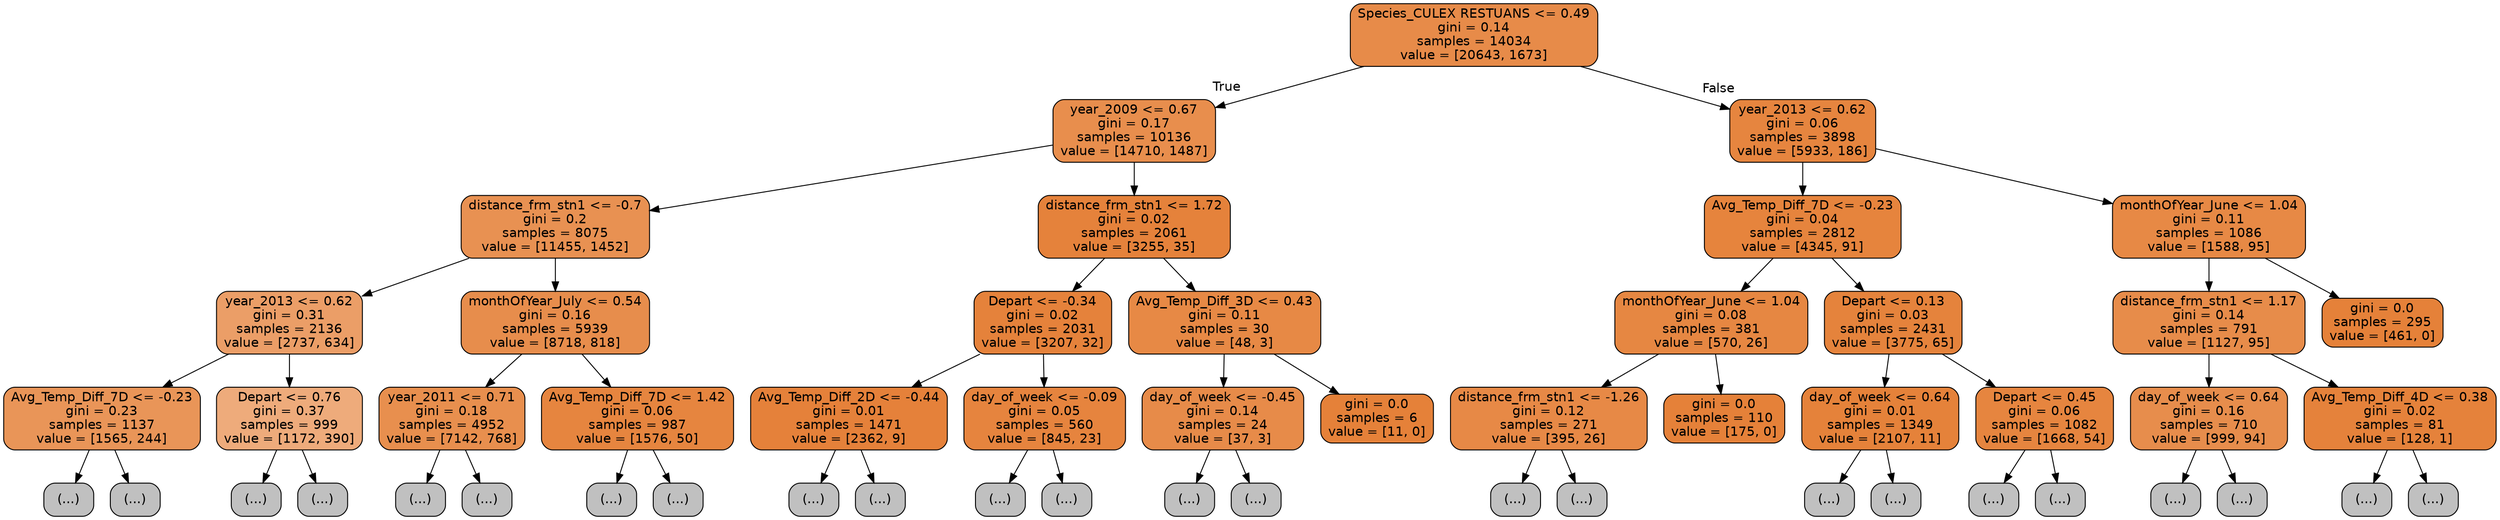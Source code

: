 digraph Tree {
node [shape=box, style="filled, rounded", color="black", fontname="helvetica"] ;
edge [fontname="helvetica"] ;
0 [label="Species_CULEX RESTUANS <= 0.49\ngini = 0.14\nsamples = 14034\nvalue = [20643, 1673]", fillcolor="#e78b49"] ;
1 [label="year_2009 <= 0.67\ngini = 0.17\nsamples = 10136\nvalue = [14710, 1487]", fillcolor="#e88e4d"] ;
0 -> 1 [labeldistance=2.5, labelangle=45, headlabel="True"] ;
2 [label="distance_frm_stn1 <= -0.7\ngini = 0.2\nsamples = 8075\nvalue = [11455, 1452]", fillcolor="#e89152"] ;
1 -> 2 ;
3 [label="year_2013 <= 0.62\ngini = 0.31\nsamples = 2136\nvalue = [2737, 634]", fillcolor="#eb9e67"] ;
2 -> 3 ;
4 [label="Avg_Temp_Diff_7D <= -0.23\ngini = 0.23\nsamples = 1137\nvalue = [1565, 244]", fillcolor="#e99558"] ;
3 -> 4 ;
5 [label="(...)", fillcolor="#C0C0C0"] ;
4 -> 5 ;
144 [label="(...)", fillcolor="#C0C0C0"] ;
4 -> 144 ;
391 [label="Depart <= 0.76\ngini = 0.37\nsamples = 999\nvalue = [1172, 390]", fillcolor="#eeab7b"] ;
3 -> 391 ;
392 [label="(...)", fillcolor="#C0C0C0"] ;
391 -> 392 ;
535 [label="(...)", fillcolor="#C0C0C0"] ;
391 -> 535 ;
568 [label="monthOfYear_July <= 0.54\ngini = 0.16\nsamples = 5939\nvalue = [8718, 818]", fillcolor="#e78d4c"] ;
2 -> 568 ;
569 [label="year_2011 <= 0.71\ngini = 0.18\nsamples = 4952\nvalue = [7142, 768]", fillcolor="#e88f4e"] ;
568 -> 569 ;
570 [label="(...)", fillcolor="#C0C0C0"] ;
569 -> 570 ;
1737 [label="(...)", fillcolor="#C0C0C0"] ;
569 -> 1737 ;
1864 [label="Avg_Temp_Diff_7D <= 1.42\ngini = 0.06\nsamples = 987\nvalue = [1576, 50]", fillcolor="#e6853f"] ;
568 -> 1864 ;
1865 [label="(...)", fillcolor="#C0C0C0"] ;
1864 -> 1865 ;
1956 [label="(...)", fillcolor="#C0C0C0"] ;
1864 -> 1956 ;
1957 [label="distance_frm_stn1 <= 1.72\ngini = 0.02\nsamples = 2061\nvalue = [3255, 35]", fillcolor="#e5823b"] ;
1 -> 1957 ;
1958 [label="Depart <= -0.34\ngini = 0.02\nsamples = 2031\nvalue = [3207, 32]", fillcolor="#e5823b"] ;
1957 -> 1958 ;
1959 [label="Avg_Temp_Diff_2D <= -0.44\ngini = 0.01\nsamples = 1471\nvalue = [2362, 9]", fillcolor="#e5813a"] ;
1958 -> 1959 ;
1960 [label="(...)", fillcolor="#C0C0C0"] ;
1959 -> 1960 ;
1961 [label="(...)", fillcolor="#C0C0C0"] ;
1959 -> 1961 ;
2020 [label="day_of_week <= -0.09\ngini = 0.05\nsamples = 560\nvalue = [845, 23]", fillcolor="#e6843e"] ;
1958 -> 2020 ;
2021 [label="(...)", fillcolor="#C0C0C0"] ;
2020 -> 2021 ;
2066 [label="(...)", fillcolor="#C0C0C0"] ;
2020 -> 2066 ;
2067 [label="Avg_Temp_Diff_3D <= 0.43\ngini = 0.11\nsamples = 30\nvalue = [48, 3]", fillcolor="#e78945"] ;
1957 -> 2067 ;
2068 [label="day_of_week <= -0.45\ngini = 0.14\nsamples = 24\nvalue = [37, 3]", fillcolor="#e78b49"] ;
2067 -> 2068 ;
2069 [label="(...)", fillcolor="#C0C0C0"] ;
2068 -> 2069 ;
2074 [label="(...)", fillcolor="#C0C0C0"] ;
2068 -> 2074 ;
2075 [label="gini = 0.0\nsamples = 6\nvalue = [11, 0]", fillcolor="#e58139"] ;
2067 -> 2075 ;
2076 [label="year_2013 <= 0.62\ngini = 0.06\nsamples = 3898\nvalue = [5933, 186]", fillcolor="#e6853f"] ;
0 -> 2076 [labeldistance=2.5, labelangle=-45, headlabel="False"] ;
2077 [label="Avg_Temp_Diff_7D <= -0.23\ngini = 0.04\nsamples = 2812\nvalue = [4345, 91]", fillcolor="#e6843d"] ;
2076 -> 2077 ;
2078 [label="monthOfYear_June <= 1.04\ngini = 0.08\nsamples = 381\nvalue = [570, 26]", fillcolor="#e68742"] ;
2077 -> 2078 ;
2079 [label="distance_frm_stn1 <= -1.26\ngini = 0.12\nsamples = 271\nvalue = [395, 26]", fillcolor="#e78946"] ;
2078 -> 2079 ;
2080 [label="(...)", fillcolor="#C0C0C0"] ;
2079 -> 2080 ;
2093 [label="(...)", fillcolor="#C0C0C0"] ;
2079 -> 2093 ;
2150 [label="gini = 0.0\nsamples = 110\nvalue = [175, 0]", fillcolor="#e58139"] ;
2078 -> 2150 ;
2151 [label="Depart <= 0.13\ngini = 0.03\nsamples = 2431\nvalue = [3775, 65]", fillcolor="#e5833c"] ;
2077 -> 2151 ;
2152 [label="day_of_week <= 0.64\ngini = 0.01\nsamples = 1349\nvalue = [2107, 11]", fillcolor="#e5823a"] ;
2151 -> 2152 ;
2153 [label="(...)", fillcolor="#C0C0C0"] ;
2152 -> 2153 ;
2188 [label="(...)", fillcolor="#C0C0C0"] ;
2152 -> 2188 ;
2195 [label="Depart <= 0.45\ngini = 0.06\nsamples = 1082\nvalue = [1668, 54]", fillcolor="#e6853f"] ;
2151 -> 2195 ;
2196 [label="(...)", fillcolor="#C0C0C0"] ;
2195 -> 2196 ;
2253 [label="(...)", fillcolor="#C0C0C0"] ;
2195 -> 2253 ;
2296 [label="monthOfYear_June <= 1.04\ngini = 0.11\nsamples = 1086\nvalue = [1588, 95]", fillcolor="#e78945"] ;
2076 -> 2296 ;
2297 [label="distance_frm_stn1 <= 1.17\ngini = 0.14\nsamples = 791\nvalue = [1127, 95]", fillcolor="#e78c4a"] ;
2296 -> 2297 ;
2298 [label="day_of_week <= 0.64\ngini = 0.16\nsamples = 710\nvalue = [999, 94]", fillcolor="#e78d4c"] ;
2297 -> 2298 ;
2299 [label="(...)", fillcolor="#C0C0C0"] ;
2298 -> 2299 ;
2398 [label="(...)", fillcolor="#C0C0C0"] ;
2298 -> 2398 ;
2465 [label="Avg_Temp_Diff_4D <= 0.38\ngini = 0.02\nsamples = 81\nvalue = [128, 1]", fillcolor="#e5823b"] ;
2297 -> 2465 ;
2466 [label="(...)", fillcolor="#C0C0C0"] ;
2465 -> 2466 ;
2477 [label="(...)", fillcolor="#C0C0C0"] ;
2465 -> 2477 ;
2478 [label="gini = 0.0\nsamples = 295\nvalue = [461, 0]", fillcolor="#e58139"] ;
2296 -> 2478 ;
}